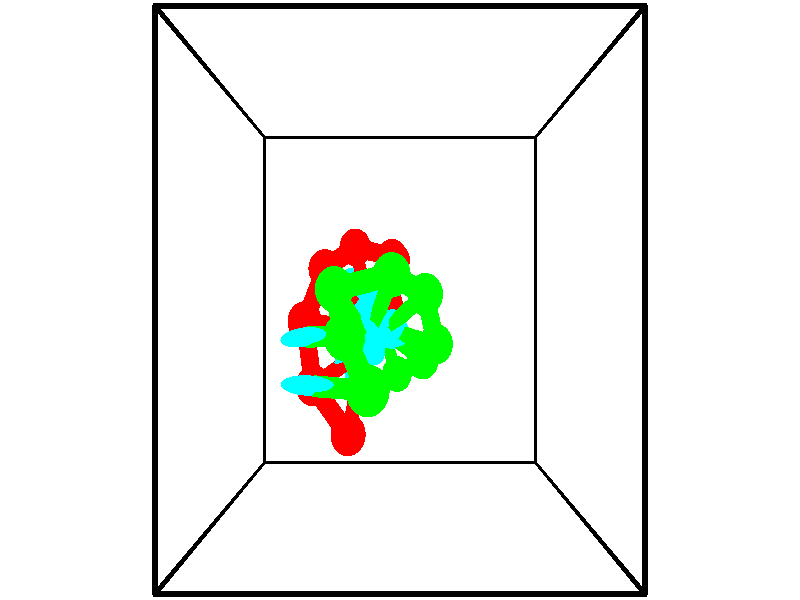 // switches for output
#declare DRAW_BASES = 1; // possible values are 0, 1; only relevant for DNA ribbons
#declare DRAW_BASES_TYPE = 3; // possible values are 1, 2, 3; only relevant for DNA ribbons
#declare DRAW_FOG = 0; // set to 1 to enable fog

#include "colors.inc"

#include "transforms.inc"
background { rgb <1, 1, 1>}

#default {
   normal{
       ripples 0.25
       frequency 0.20
       turbulence 0.2
       lambda 5
   }
	finish {
		phong 0.1
		phong_size 40.
	}
}

// original window dimensions: 1024x640


// camera settings

camera {
	sky <-0, 1, 0>
	up <-0, 1, 0>
	right 1.6 * <1, 0, 0>
	location <2.5, 2.5, 11.1562>
	look_at <2.5, 2.5, 2.5>
	direction <0, 0, -8.6562>
	angle 67.0682
}


# declare cpy_camera_pos = <2.5, 2.5, 11.1562>;
# if (DRAW_FOG = 1)
fog {
	fog_type 2
	up vnormalize(cpy_camera_pos)
	color rgbt<1,1,1,0.3>
	distance 1e-5
	fog_alt 3e-3
	fog_offset 4
}
# end


// LIGHTS

# declare lum = 6;
global_settings {
	ambient_light rgb lum * <0.05, 0.05, 0.05>
	max_trace_level 15
}# declare cpy_direct_light_amount = 0.25;
light_source
{	1000 * <-1, -1, 1>,
	rgb lum * cpy_direct_light_amount
	parallel
}

light_source
{	1000 * <1, 1, -1>,
	rgb lum * cpy_direct_light_amount
	parallel
}

// strand 0

// nucleotide -1

// particle -1
sphere {
	<2.302231, 2.438919, -0.084664> 0.250000
	pigment { color rgbt <1,0,0,0> }
	no_shadow
}
cylinder {
	<1.955116, 2.623634, -0.011235>,  <1.746848, 2.734464, 0.032822>, 0.100000
	pigment { color rgbt <1,0,0,0> }
	no_shadow
}
cylinder {
	<1.955116, 2.623634, -0.011235>,  <2.302231, 2.438919, -0.084664>, 0.100000
	pigment { color rgbt <1,0,0,0> }
	no_shadow
}

// particle -1
sphere {
	<1.955116, 2.623634, -0.011235> 0.100000
	pigment { color rgbt <1,0,0,0> }
	no_shadow
}
sphere {
	0, 1
	scale<0.080000,0.200000,0.300000>
	matrix <0.146566, -0.115136, 0.982478,
		0.474833, 0.879486, 0.032231,
		-0.867786, 0.461788, 0.183573,
		1.694780, 2.762171, 0.043837>
	pigment { color rgbt <0,1,1,0> }
	no_shadow
}
cylinder {
	<2.429277, 3.099341, 0.294046>,  <2.302231, 2.438919, -0.084664>, 0.130000
	pigment { color rgbt <1,0,0,0> }
	no_shadow
}

// nucleotide -1

// particle -1
sphere {
	<2.429277, 3.099341, 0.294046> 0.250000
	pigment { color rgbt <1,0,0,0> }
	no_shadow
}
cylinder {
	<2.115959, 2.860107, 0.361864>,  <1.927969, 2.716567, 0.402555>, 0.100000
	pigment { color rgbt <1,0,0,0> }
	no_shadow
}
cylinder {
	<2.115959, 2.860107, 0.361864>,  <2.429277, 3.099341, 0.294046>, 0.100000
	pigment { color rgbt <1,0,0,0> }
	no_shadow
}

// particle -1
sphere {
	<2.115959, 2.860107, 0.361864> 0.100000
	pigment { color rgbt <1,0,0,0> }
	no_shadow
}
sphere {
	0, 1
	scale<0.080000,0.200000,0.300000>
	matrix <0.241084, -0.040864, 0.969643,
		-0.573000, 0.800391, 0.176197,
		-0.783294, -0.598084, 0.169546,
		1.880971, 2.680682, 0.412728>
	pigment { color rgbt <0,1,1,0> }
	no_shadow
}
cylinder {
	<2.367387, 3.110116, 0.950695>,  <2.429277, 3.099341, 0.294046>, 0.130000
	pigment { color rgbt <1,0,0,0> }
	no_shadow
}

// nucleotide -1

// particle -1
sphere {
	<2.367387, 3.110116, 0.950695> 0.250000
	pigment { color rgbt <1,0,0,0> }
	no_shadow
}
cylinder {
	<2.116211, 2.801300, 0.911405>,  <1.965506, 2.616011, 0.887830>, 0.100000
	pigment { color rgbt <1,0,0,0> }
	no_shadow
}
cylinder {
	<2.116211, 2.801300, 0.911405>,  <2.367387, 3.110116, 0.950695>, 0.100000
	pigment { color rgbt <1,0,0,0> }
	no_shadow
}

// particle -1
sphere {
	<2.116211, 2.801300, 0.911405> 0.100000
	pigment { color rgbt <1,0,0,0> }
	no_shadow
}
sphere {
	0, 1
	scale<0.080000,0.200000,0.300000>
	matrix <0.105085, -0.209167, 0.972217,
		-0.771135, 0.600171, 0.212474,
		-0.627939, -0.772039, -0.098227,
		1.927829, 2.569688, 0.881937>
	pigment { color rgbt <0,1,1,0> }
	no_shadow
}
cylinder {
	<1.785042, 3.198692, 1.521406>,  <2.367387, 3.110116, 0.950695>, 0.130000
	pigment { color rgbt <1,0,0,0> }
	no_shadow
}

// nucleotide -1

// particle -1
sphere {
	<1.785042, 3.198692, 1.521406> 0.250000
	pigment { color rgbt <1,0,0,0> }
	no_shadow
}
cylinder {
	<1.883888, 2.824181, 1.421552>,  <1.943196, 2.599474, 1.361639>, 0.100000
	pigment { color rgbt <1,0,0,0> }
	no_shadow
}
cylinder {
	<1.883888, 2.824181, 1.421552>,  <1.785042, 3.198692, 1.521406>, 0.100000
	pigment { color rgbt <1,0,0,0> }
	no_shadow
}

// particle -1
sphere {
	<1.883888, 2.824181, 1.421552> 0.100000
	pigment { color rgbt <1,0,0,0> }
	no_shadow
}
sphere {
	0, 1
	scale<0.080000,0.200000,0.300000>
	matrix <-0.032810, -0.265562, 0.963535,
		-0.968430, -0.229914, -0.096344,
		0.247116, -0.936278, -0.249635,
		1.958023, 2.543297, 1.346661>
	pigment { color rgbt <0,1,1,0> }
	no_shadow
}
cylinder {
	<1.353312, 2.896947, 1.928424>,  <1.785042, 3.198692, 1.521406>, 0.130000
	pigment { color rgbt <1,0,0,0> }
	no_shadow
}

// nucleotide -1

// particle -1
sphere {
	<1.353312, 2.896947, 1.928424> 0.250000
	pigment { color rgbt <1,0,0,0> }
	no_shadow
}
cylinder {
	<1.648247, 2.647903, 1.823586>,  <1.825208, 2.498477, 1.760684>, 0.100000
	pigment { color rgbt <1,0,0,0> }
	no_shadow
}
cylinder {
	<1.648247, 2.647903, 1.823586>,  <1.353312, 2.896947, 1.928424>, 0.100000
	pigment { color rgbt <1,0,0,0> }
	no_shadow
}

// particle -1
sphere {
	<1.648247, 2.647903, 1.823586> 0.100000
	pigment { color rgbt <1,0,0,0> }
	no_shadow
}
sphere {
	0, 1
	scale<0.080000,0.200000,0.300000>
	matrix <-0.021502, -0.409420, 0.912093,
		-0.675183, -0.666884, -0.315268,
		0.737336, -0.622608, -0.262094,
		1.869448, 2.461121, 1.744958>
	pigment { color rgbt <0,1,1,0> }
	no_shadow
}
cylinder {
	<1.089009, 2.234723, 2.210496>,  <1.353312, 2.896947, 1.928424>, 0.130000
	pigment { color rgbt <1,0,0,0> }
	no_shadow
}

// nucleotide -1

// particle -1
sphere {
	<1.089009, 2.234723, 2.210496> 0.250000
	pigment { color rgbt <1,0,0,0> }
	no_shadow
}
cylinder {
	<1.484428, 2.201149, 2.160337>,  <1.721680, 2.181005, 2.130242>, 0.100000
	pigment { color rgbt <1,0,0,0> }
	no_shadow
}
cylinder {
	<1.484428, 2.201149, 2.160337>,  <1.089009, 2.234723, 2.210496>, 0.100000
	pigment { color rgbt <1,0,0,0> }
	no_shadow
}

// particle -1
sphere {
	<1.484428, 2.201149, 2.160337> 0.100000
	pigment { color rgbt <1,0,0,0> }
	no_shadow
}
sphere {
	0, 1
	scale<0.080000,0.200000,0.300000>
	matrix <0.088216, -0.352753, 0.931549,
		-0.122423, -0.931944, -0.341310,
		0.988550, -0.083934, -0.125398,
		1.780993, 2.175969, 2.122718>
	pigment { color rgbt <0,1,1,0> }
	no_shadow
}
cylinder {
	<1.225956, 1.455235, 2.305712>,  <1.089009, 2.234723, 2.210496>, 0.130000
	pigment { color rgbt <1,0,0,0> }
	no_shadow
}

// nucleotide -1

// particle -1
sphere {
	<1.225956, 1.455235, 2.305712> 0.250000
	pigment { color rgbt <1,0,0,0> }
	no_shadow
}
cylinder {
	<1.567688, 1.653023, 2.369738>,  <1.772727, 1.771695, 2.408153>, 0.100000
	pigment { color rgbt <1,0,0,0> }
	no_shadow
}
cylinder {
	<1.567688, 1.653023, 2.369738>,  <1.225956, 1.455235, 2.305712>, 0.100000
	pigment { color rgbt <1,0,0,0> }
	no_shadow
}

// particle -1
sphere {
	<1.567688, 1.653023, 2.369738> 0.100000
	pigment { color rgbt <1,0,0,0> }
	no_shadow
}
sphere {
	0, 1
	scale<0.080000,0.200000,0.300000>
	matrix <0.144196, -0.521390, 0.841047,
		0.499328, -0.695451, -0.516739,
		0.854330, 0.494470, 0.160063,
		1.823987, 1.801364, 2.417757>
	pigment { color rgbt <0,1,1,0> }
	no_shadow
}
cylinder {
	<1.758085, 0.893500, 2.524638>,  <1.225956, 1.455235, 2.305712>, 0.130000
	pigment { color rgbt <1,0,0,0> }
	no_shadow
}

// nucleotide -1

// particle -1
sphere {
	<1.758085, 0.893500, 2.524638> 0.250000
	pigment { color rgbt <1,0,0,0> }
	no_shadow
}
cylinder {
	<1.849976, 1.261772, 2.650860>,  <1.905110, 1.482735, 2.726593>, 0.100000
	pigment { color rgbt <1,0,0,0> }
	no_shadow
}
cylinder {
	<1.849976, 1.261772, 2.650860>,  <1.758085, 0.893500, 2.524638>, 0.100000
	pigment { color rgbt <1,0,0,0> }
	no_shadow
}

// particle -1
sphere {
	<1.849976, 1.261772, 2.650860> 0.100000
	pigment { color rgbt <1,0,0,0> }
	no_shadow
}
sphere {
	0, 1
	scale<0.080000,0.200000,0.300000>
	matrix <0.022423, -0.329148, 0.944012,
		0.972997, -0.209789, -0.096258,
		0.229727, 0.920679, 0.315556,
		1.918894, 1.537976, 2.745527>
	pigment { color rgbt <0,1,1,0> }
	no_shadow
}
// strand 1

// nucleotide -1

// particle -1
sphere {
	<2.130705, 1.635711, 4.257619> 0.250000
	pigment { color rgbt <0,1,0,0> }
	no_shadow
}
cylinder {
	<1.765694, 1.681786, 4.414602>,  <1.546687, 1.709430, 4.508791>, 0.100000
	pigment { color rgbt <0,1,0,0> }
	no_shadow
}
cylinder {
	<1.765694, 1.681786, 4.414602>,  <2.130705, 1.635711, 4.257619>, 0.100000
	pigment { color rgbt <0,1,0,0> }
	no_shadow
}

// particle -1
sphere {
	<1.765694, 1.681786, 4.414602> 0.100000
	pigment { color rgbt <0,1,0,0> }
	no_shadow
}
sphere {
	0, 1
	scale<0.080000,0.200000,0.300000>
	matrix <-0.038436, 0.931129, -0.362660,
		-0.407202, -0.346023, -0.845255,
		-0.912529, 0.115187, 0.392457,
		1.491935, 1.716342, 4.532339>
	pigment { color rgbt <0,1,1,0> }
	no_shadow
}
cylinder {
	<1.827334, 2.131980, 3.826216>,  <2.130705, 1.635711, 4.257619>, 0.130000
	pigment { color rgbt <0,1,0,0> }
	no_shadow
}

// nucleotide -1

// particle -1
sphere {
	<1.827334, 2.131980, 3.826216> 0.250000
	pigment { color rgbt <0,1,0,0> }
	no_shadow
}
cylinder {
	<1.595406, 2.143745, 4.151901>,  <1.456249, 2.150805, 4.347312>, 0.100000
	pigment { color rgbt <0,1,0,0> }
	no_shadow
}
cylinder {
	<1.595406, 2.143745, 4.151901>,  <1.827334, 2.131980, 3.826216>, 0.100000
	pigment { color rgbt <0,1,0,0> }
	no_shadow
}

// particle -1
sphere {
	<1.595406, 2.143745, 4.151901> 0.100000
	pigment { color rgbt <0,1,0,0> }
	no_shadow
}
sphere {
	0, 1
	scale<0.080000,0.200000,0.300000>
	matrix <-0.229695, 0.952911, -0.197994,
		-0.781696, -0.301822, -0.545761,
		-0.579820, 0.029413, 0.814214,
		1.421460, 2.152569, 4.396165>
	pigment { color rgbt <0,1,1,0> }
	no_shadow
}
cylinder {
	<1.644411, 2.617993, 3.296213>,  <1.827334, 2.131980, 3.826216>, 0.130000
	pigment { color rgbt <0,1,0,0> }
	no_shadow
}

// nucleotide -1

// particle -1
sphere {
	<1.644411, 2.617993, 3.296213> 0.250000
	pigment { color rgbt <0,1,0,0> }
	no_shadow
}
cylinder {
	<1.888206, 2.301567, 3.317151>,  <2.034484, 2.111712, 3.329714>, 0.100000
	pigment { color rgbt <0,1,0,0> }
	no_shadow
}
cylinder {
	<1.888206, 2.301567, 3.317151>,  <1.644411, 2.617993, 3.296213>, 0.100000
	pigment { color rgbt <0,1,0,0> }
	no_shadow
}

// particle -1
sphere {
	<1.888206, 2.301567, 3.317151> 0.100000
	pigment { color rgbt <0,1,0,0> }
	no_shadow
}
sphere {
	0, 1
	scale<0.080000,0.200000,0.300000>
	matrix <0.157137, 0.055826, -0.985998,
		0.777066, 0.609180, 0.158331,
		0.609489, -0.791064, 0.052344,
		2.071053, 2.064248, 3.332854>
	pigment { color rgbt <0,1,1,0> }
	no_shadow
}
cylinder {
	<2.391140, 2.777137, 3.183024>,  <1.644411, 2.617993, 3.296213>, 0.130000
	pigment { color rgbt <0,1,0,0> }
	no_shadow
}

// nucleotide -1

// particle -1
sphere {
	<2.391140, 2.777137, 3.183024> 0.250000
	pigment { color rgbt <0,1,0,0> }
	no_shadow
}
cylinder {
	<2.243309, 2.432625, 3.043534>,  <2.154611, 2.225918, 2.959840>, 0.100000
	pigment { color rgbt <0,1,0,0> }
	no_shadow
}
cylinder {
	<2.243309, 2.432625, 3.043534>,  <2.391140, 2.777137, 3.183024>, 0.100000
	pigment { color rgbt <0,1,0,0> }
	no_shadow
}

// particle -1
sphere {
	<2.243309, 2.432625, 3.043534> 0.100000
	pigment { color rgbt <0,1,0,0> }
	no_shadow
}
sphere {
	0, 1
	scale<0.080000,0.200000,0.300000>
	matrix <0.158028, 0.311569, -0.936991,
		0.915664, -0.401398, 0.020957,
		-0.369577, -0.861280, -0.348725,
		2.132436, 2.174241, 2.938917>
	pigment { color rgbt <0,1,1,0> }
	no_shadow
}
cylinder {
	<2.854780, 2.566538, 2.656872>,  <2.391140, 2.777137, 3.183024>, 0.130000
	pigment { color rgbt <0,1,0,0> }
	no_shadow
}

// nucleotide -1

// particle -1
sphere {
	<2.854780, 2.566538, 2.656872> 0.250000
	pigment { color rgbt <0,1,0,0> }
	no_shadow
}
cylinder {
	<2.539246, 2.329155, 2.592939>,  <2.349925, 2.186725, 2.554580>, 0.100000
	pigment { color rgbt <0,1,0,0> }
	no_shadow
}
cylinder {
	<2.539246, 2.329155, 2.592939>,  <2.854780, 2.566538, 2.656872>, 0.100000
	pigment { color rgbt <0,1,0,0> }
	no_shadow
}

// particle -1
sphere {
	<2.539246, 2.329155, 2.592939> 0.100000
	pigment { color rgbt <0,1,0,0> }
	no_shadow
}
sphere {
	0, 1
	scale<0.080000,0.200000,0.300000>
	matrix <0.122149, 0.103486, -0.987102,
		0.602343, -0.798185, -0.009143,
		-0.788837, -0.593457, -0.159832,
		2.302595, 2.151118, 2.544990>
	pigment { color rgbt <0,1,1,0> }
	no_shadow
}
cylinder {
	<3.033004, 1.955417, 2.206928>,  <2.854780, 2.566538, 2.656872>, 0.130000
	pigment { color rgbt <0,1,0,0> }
	no_shadow
}

// nucleotide -1

// particle -1
sphere {
	<3.033004, 1.955417, 2.206928> 0.250000
	pigment { color rgbt <0,1,0,0> }
	no_shadow
}
cylinder {
	<2.645523, 2.052406, 2.185670>,  <2.413035, 2.110600, 2.172915>, 0.100000
	pigment { color rgbt <0,1,0,0> }
	no_shadow
}
cylinder {
	<2.645523, 2.052406, 2.185670>,  <3.033004, 1.955417, 2.206928>, 0.100000
	pigment { color rgbt <0,1,0,0> }
	no_shadow
}

// particle -1
sphere {
	<2.645523, 2.052406, 2.185670> 0.100000
	pigment { color rgbt <0,1,0,0> }
	no_shadow
}
sphere {
	0, 1
	scale<0.080000,0.200000,0.300000>
	matrix <0.043340, -0.045603, -0.998019,
		-0.244417, -0.969086, 0.033667,
		-0.968701, 0.242474, -0.053146,
		2.354913, 2.125148, 2.169726>
	pigment { color rgbt <0,1,1,0> }
	no_shadow
}
cylinder {
	<2.863283, 1.695387, 1.533956>,  <3.033004, 1.955417, 2.206928>, 0.130000
	pigment { color rgbt <0,1,0,0> }
	no_shadow
}

// nucleotide -1

// particle -1
sphere {
	<2.863283, 1.695387, 1.533956> 0.250000
	pigment { color rgbt <0,1,0,0> }
	no_shadow
}
cylinder {
	<2.534889, 1.914803, 1.597319>,  <2.337853, 2.046452, 1.635336>, 0.100000
	pigment { color rgbt <0,1,0,0> }
	no_shadow
}
cylinder {
	<2.534889, 1.914803, 1.597319>,  <2.863283, 1.695387, 1.533956>, 0.100000
	pigment { color rgbt <0,1,0,0> }
	no_shadow
}

// particle -1
sphere {
	<2.534889, 1.914803, 1.597319> 0.100000
	pigment { color rgbt <0,1,0,0> }
	no_shadow
}
sphere {
	0, 1
	scale<0.080000,0.200000,0.300000>
	matrix <0.037240, 0.328299, -0.943839,
		-0.569736, -0.768977, -0.289955,
		-0.820983, 0.548538, 0.158407,
		2.288594, 2.079364, 1.644841>
	pigment { color rgbt <0,1,1,0> }
	no_shadow
}
cylinder {
	<2.448263, 1.460868, 0.980820>,  <2.863283, 1.695387, 1.533956>, 0.130000
	pigment { color rgbt <0,1,0,0> }
	no_shadow
}

// nucleotide -1

// particle -1
sphere {
	<2.448263, 1.460868, 0.980820> 0.250000
	pigment { color rgbt <0,1,0,0> }
	no_shadow
}
cylinder {
	<2.312469, 1.821922, 1.086650>,  <2.230993, 2.038555, 1.150149>, 0.100000
	pigment { color rgbt <0,1,0,0> }
	no_shadow
}
cylinder {
	<2.312469, 1.821922, 1.086650>,  <2.448263, 1.460868, 0.980820>, 0.100000
	pigment { color rgbt <0,1,0,0> }
	no_shadow
}

// particle -1
sphere {
	<2.312469, 1.821922, 1.086650> 0.100000
	pigment { color rgbt <0,1,0,0> }
	no_shadow
}
sphere {
	0, 1
	scale<0.080000,0.200000,0.300000>
	matrix <-0.083361, 0.251301, -0.964313,
		-0.936910, -0.349424, -0.010068,
		-0.339484, 0.902635, 0.264575,
		2.210624, 2.092713, 1.166023>
	pigment { color rgbt <0,1,1,0> }
	no_shadow
}
// box output
cylinder {
	<0.000000, 0.000000, 0.000000>,  <5.000000, 0.000000, 0.000000>, 0.025000
	pigment { color rgbt <0,0,0,0> }
	no_shadow
}
cylinder {
	<0.000000, 0.000000, 0.000000>,  <0.000000, 5.000000, 0.000000>, 0.025000
	pigment { color rgbt <0,0,0,0> }
	no_shadow
}
cylinder {
	<0.000000, 0.000000, 0.000000>,  <0.000000, 0.000000, 5.000000>, 0.025000
	pigment { color rgbt <0,0,0,0> }
	no_shadow
}
cylinder {
	<5.000000, 5.000000, 5.000000>,  <0.000000, 5.000000, 5.000000>, 0.025000
	pigment { color rgbt <0,0,0,0> }
	no_shadow
}
cylinder {
	<5.000000, 5.000000, 5.000000>,  <5.000000, 0.000000, 5.000000>, 0.025000
	pigment { color rgbt <0,0,0,0> }
	no_shadow
}
cylinder {
	<5.000000, 5.000000, 5.000000>,  <5.000000, 5.000000, 0.000000>, 0.025000
	pigment { color rgbt <0,0,0,0> }
	no_shadow
}
cylinder {
	<0.000000, 0.000000, 5.000000>,  <0.000000, 5.000000, 5.000000>, 0.025000
	pigment { color rgbt <0,0,0,0> }
	no_shadow
}
cylinder {
	<0.000000, 0.000000, 5.000000>,  <5.000000, 0.000000, 5.000000>, 0.025000
	pigment { color rgbt <0,0,0,0> }
	no_shadow
}
cylinder {
	<5.000000, 5.000000, 0.000000>,  <0.000000, 5.000000, 0.000000>, 0.025000
	pigment { color rgbt <0,0,0,0> }
	no_shadow
}
cylinder {
	<5.000000, 5.000000, 0.000000>,  <5.000000, 0.000000, 0.000000>, 0.025000
	pigment { color rgbt <0,0,0,0> }
	no_shadow
}
cylinder {
	<5.000000, 0.000000, 5.000000>,  <5.000000, 0.000000, 0.000000>, 0.025000
	pigment { color rgbt <0,0,0,0> }
	no_shadow
}
cylinder {
	<0.000000, 5.000000, 0.000000>,  <0.000000, 5.000000, 5.000000>, 0.025000
	pigment { color rgbt <0,0,0,0> }
	no_shadow
}
// end of box output
